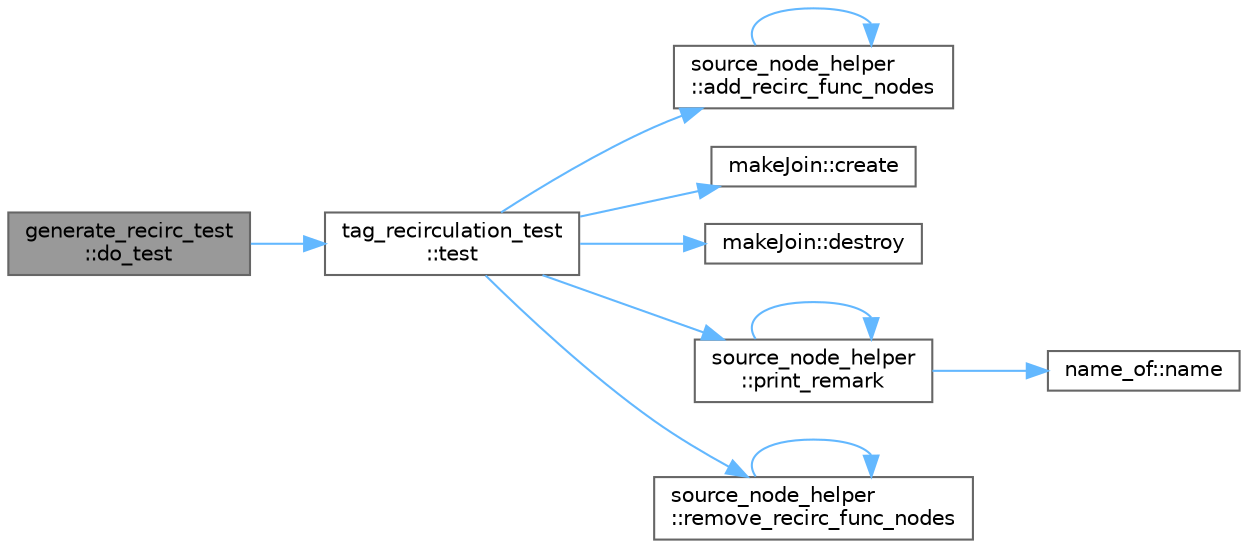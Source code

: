 digraph "generate_recirc_test::do_test"
{
 // LATEX_PDF_SIZE
  bgcolor="transparent";
  edge [fontname=Helvetica,fontsize=10,labelfontname=Helvetica,labelfontsize=10];
  node [fontname=Helvetica,fontsize=10,shape=box,height=0.2,width=0.4];
  rankdir="LR";
  Node1 [id="Node000001",label="generate_recirc_test\l::do_test",height=0.2,width=0.4,color="gray40", fillcolor="grey60", style="filled", fontcolor="black",tooltip=" "];
  Node1 -> Node2 [id="edge1_Node000001_Node000002",color="steelblue1",style="solid",tooltip=" "];
  Node2 [id="Node000002",label="tag_recirculation_test\l::test",height=0.2,width=0.4,color="grey40", fillcolor="white", style="filled",URL="$classtag__recirculation__test.html#a8aeca8516df5d1cc65ebb7d5f1a8c3ab",tooltip=" "];
  Node2 -> Node3 [id="edge2_Node000002_Node000003",color="steelblue1",style="solid",tooltip=" "];
  Node3 [id="Node000003",label="source_node_helper\l::add_recirc_func_nodes",height=0.2,width=0.4,color="grey40", fillcolor="white", style="filled",URL="$classsource__node__helper.html#ab4cd8f45b300296f99590d26873ae4f9",tooltip=" "];
  Node3 -> Node3 [id="edge3_Node000003_Node000003",color="steelblue1",style="solid",tooltip=" "];
  Node2 -> Node4 [id="edge4_Node000002_Node000004",color="steelblue1",style="solid",tooltip=" "];
  Node4 [id="Node000004",label="makeJoin::create",height=0.2,width=0.4,color="grey40", fillcolor="white", style="filled",URL="$classmake_join.html#ab249a8dad65b66a29768244c37cd1a90",tooltip=" "];
  Node2 -> Node5 [id="edge5_Node000002_Node000005",color="steelblue1",style="solid",tooltip=" "];
  Node5 [id="Node000005",label="makeJoin::destroy",height=0.2,width=0.4,color="grey40", fillcolor="white", style="filled",URL="$classmake_join.html#ab52c342adad1dd486fb9d31d7fb67331",tooltip=" "];
  Node2 -> Node6 [id="edge6_Node000002_Node000006",color="steelblue1",style="solid",tooltip=" "];
  Node6 [id="Node000006",label="source_node_helper\l::print_remark",height=0.2,width=0.4,color="grey40", fillcolor="white", style="filled",URL="$classsource__node__helper.html#acd485a15168012021c5f1eae898773dd",tooltip=" "];
  Node6 -> Node7 [id="edge7_Node000006_Node000007",color="steelblue1",style="solid",tooltip=" "];
  Node7 [id="Node000007",label="name_of::name",height=0.2,width=0.4,color="grey40", fillcolor="white", style="filled",URL="$classname__of.html#a494a732269a87c0d58dd9037f87629c9",tooltip=" "];
  Node6 -> Node6 [id="edge8_Node000006_Node000006",color="steelblue1",style="solid",tooltip=" "];
  Node2 -> Node8 [id="edge9_Node000002_Node000008",color="steelblue1",style="solid",tooltip=" "];
  Node8 [id="Node000008",label="source_node_helper\l::remove_recirc_func_nodes",height=0.2,width=0.4,color="grey40", fillcolor="white", style="filled",URL="$classsource__node__helper.html#a5c6c003aabd2d1ff5ee11eead8c68846",tooltip=" "];
  Node8 -> Node8 [id="edge10_Node000008_Node000008",color="steelblue1",style="solid",tooltip=" "];
}
